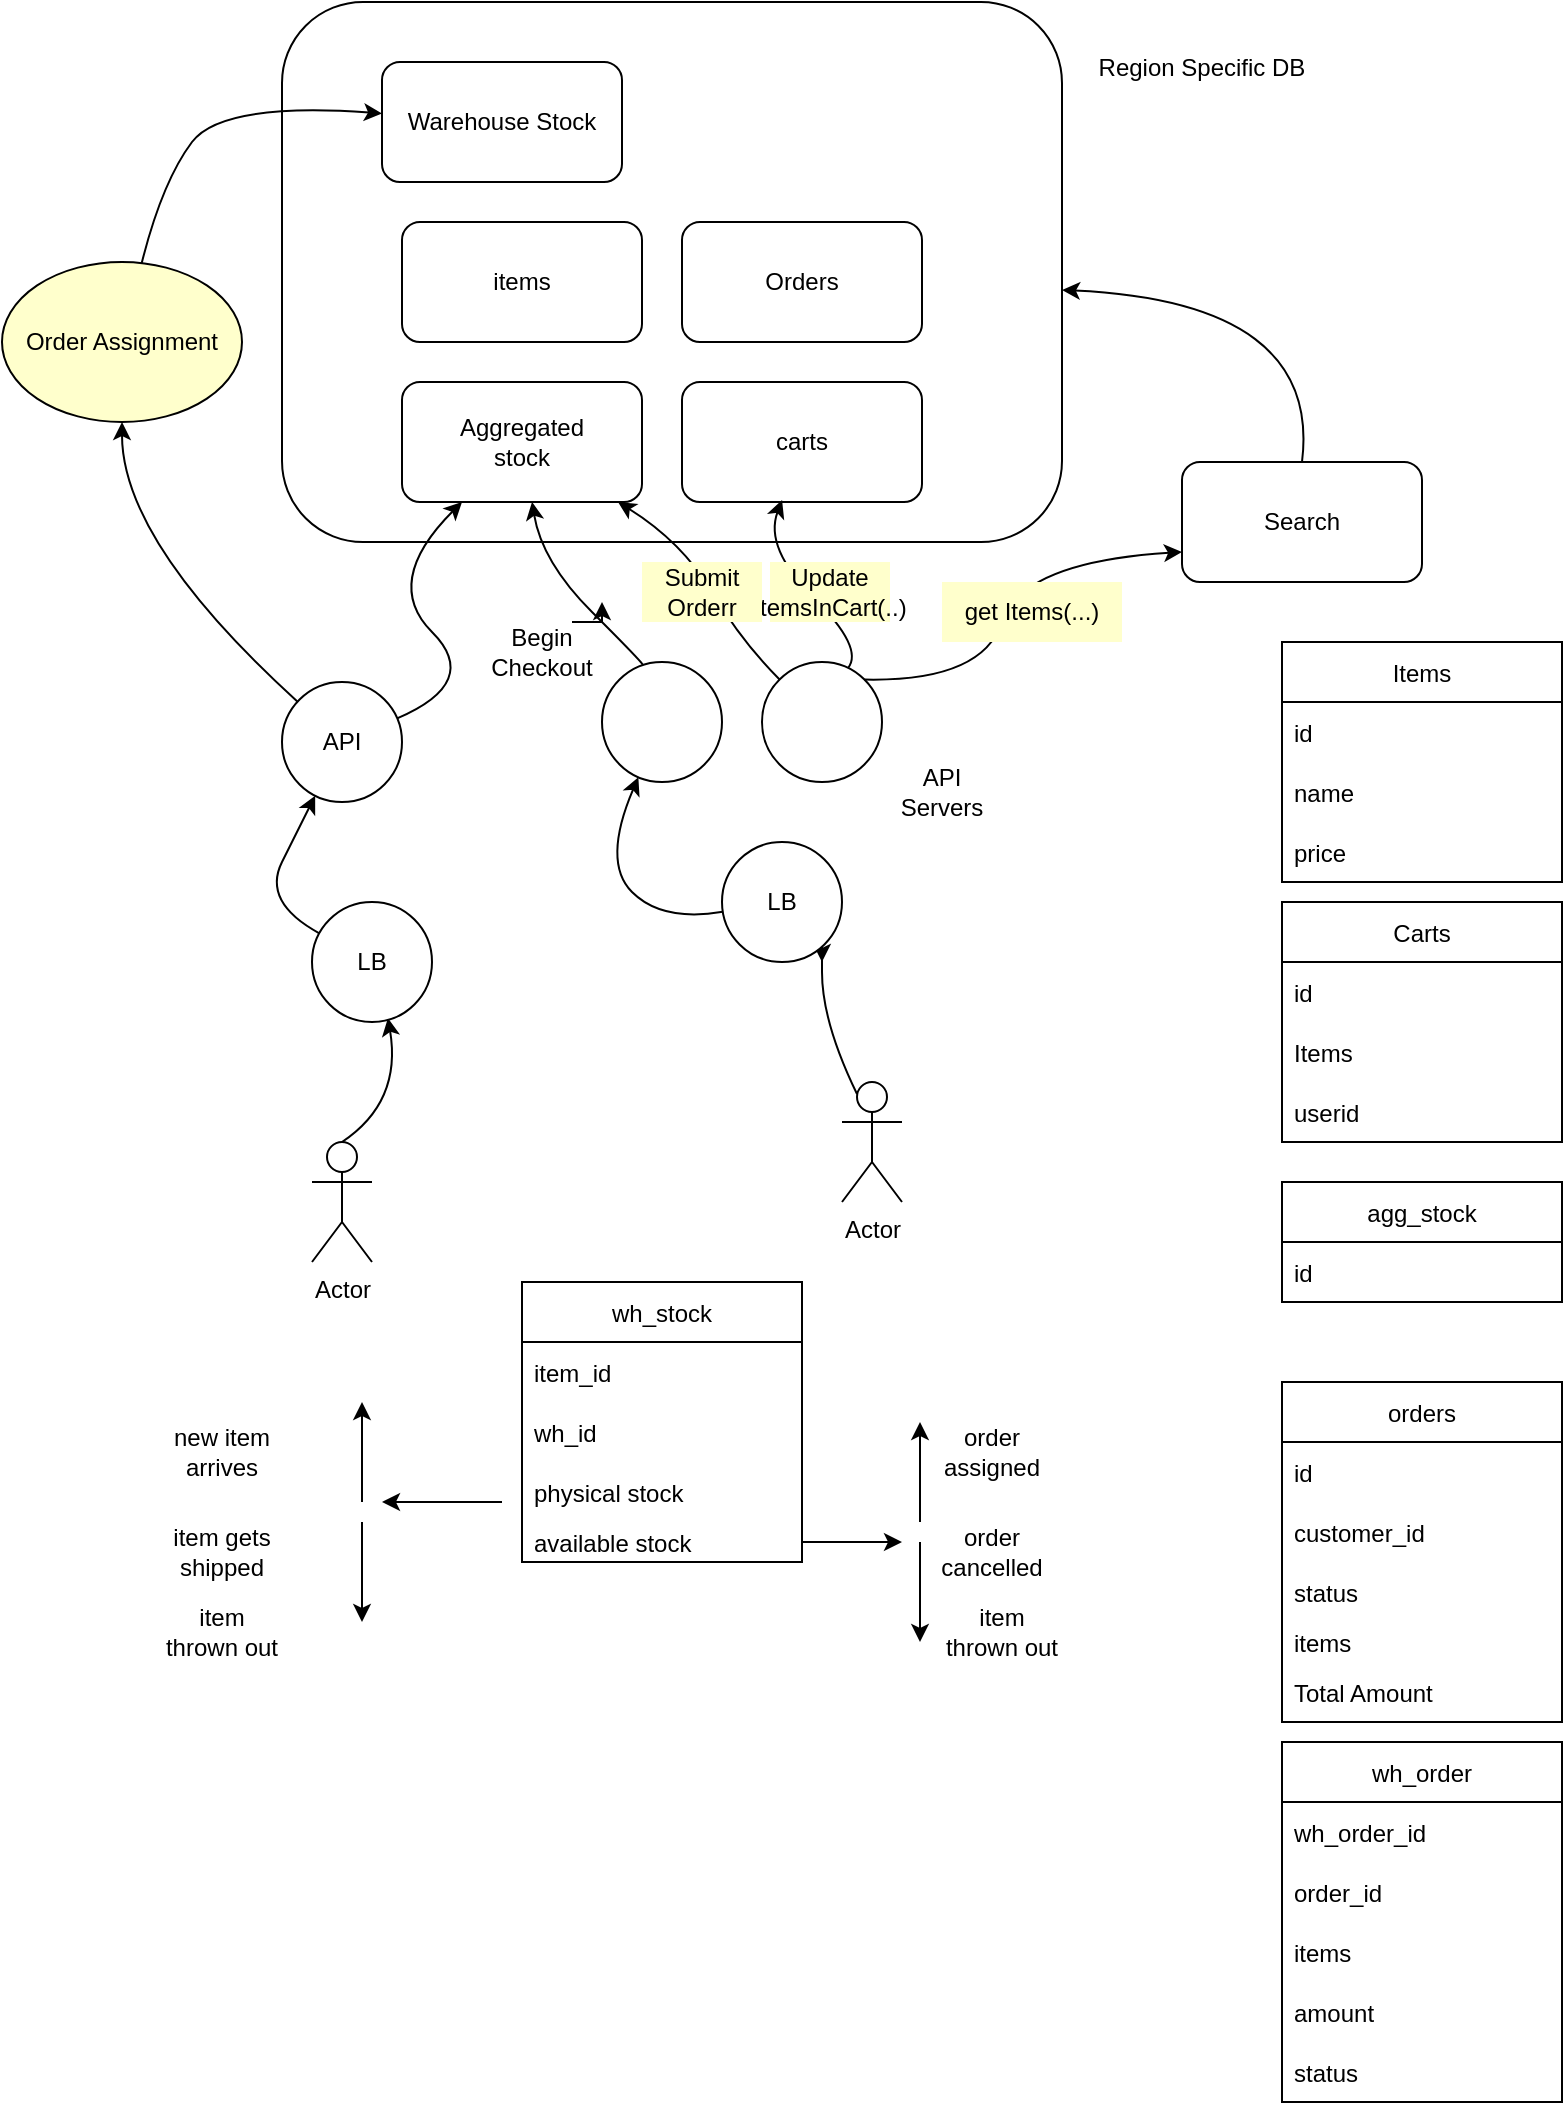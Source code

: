 <mxfile version="18.1.2" type="github">
  <diagram id="9cEIyE38TF0esDJiFROA" name="Page-1">
    <mxGraphModel dx="1186" dy="683" grid="1" gridSize="10" guides="1" tooltips="1" connect="1" arrows="1" fold="1" page="1" pageScale="1" pageWidth="827" pageHeight="1169" math="0" shadow="0">
      <root>
        <mxCell id="0" />
        <mxCell id="1" parent="0" />
        <mxCell id="h6g0KmjM4aSRn-muHkYu-7" value="" style="rounded=1;whiteSpace=wrap;html=1;" parent="1" vertex="1">
          <mxGeometry x="140" y="30" width="390" height="270" as="geometry" />
        </mxCell>
        <mxCell id="h6g0KmjM4aSRn-muHkYu-1" value="Aggregated&lt;br&gt;stock" style="rounded=1;whiteSpace=wrap;html=1;" parent="1" vertex="1">
          <mxGeometry x="200" y="220" width="120" height="60" as="geometry" />
        </mxCell>
        <mxCell id="h6g0KmjM4aSRn-muHkYu-2" value="items" style="rounded=1;whiteSpace=wrap;html=1;" parent="1" vertex="1">
          <mxGeometry x="200" y="140" width="120" height="60" as="geometry" />
        </mxCell>
        <mxCell id="h6g0KmjM4aSRn-muHkYu-3" value="Orders" style="rounded=1;whiteSpace=wrap;html=1;" parent="1" vertex="1">
          <mxGeometry x="340" y="140" width="120" height="60" as="geometry" />
        </mxCell>
        <mxCell id="h6g0KmjM4aSRn-muHkYu-6" value="carts" style="rounded=1;whiteSpace=wrap;html=1;" parent="1" vertex="1">
          <mxGeometry x="340" y="220" width="120" height="60" as="geometry" />
        </mxCell>
        <mxCell id="h6g0KmjM4aSRn-muHkYu-8" value="API" style="ellipse;whiteSpace=wrap;html=1;aspect=fixed;" parent="1" vertex="1">
          <mxGeometry x="140" y="370" width="60" height="60" as="geometry" />
        </mxCell>
        <mxCell id="h6g0KmjM4aSRn-muHkYu-9" value="" style="ellipse;whiteSpace=wrap;html=1;aspect=fixed;" parent="1" vertex="1">
          <mxGeometry x="300" y="360" width="60" height="60" as="geometry" />
        </mxCell>
        <mxCell id="h6g0KmjM4aSRn-muHkYu-10" value="" style="ellipse;whiteSpace=wrap;html=1;aspect=fixed;" parent="1" vertex="1">
          <mxGeometry x="380" y="360" width="60" height="60" as="geometry" />
        </mxCell>
        <mxCell id="h6g0KmjM4aSRn-muHkYu-11" value="API Servers" style="text;html=1;strokeColor=none;fillColor=none;align=center;verticalAlign=middle;whiteSpace=wrap;rounded=0;" parent="1" vertex="1">
          <mxGeometry x="440" y="410" width="60" height="30" as="geometry" />
        </mxCell>
        <mxCell id="h6g0KmjM4aSRn-muHkYu-12" value="Region Specific DB" style="text;html=1;strokeColor=none;fillColor=none;align=center;verticalAlign=middle;whiteSpace=wrap;rounded=0;" parent="1" vertex="1">
          <mxGeometry x="540" y="40" width="120" height="45" as="geometry" />
        </mxCell>
        <mxCell id="h6g0KmjM4aSRn-muHkYu-13" value="Actor" style="shape=umlActor;verticalLabelPosition=bottom;verticalAlign=top;html=1;outlineConnect=0;" parent="1" vertex="1">
          <mxGeometry x="155" y="600" width="30" height="60" as="geometry" />
        </mxCell>
        <mxCell id="h6g0KmjM4aSRn-muHkYu-14" value="Actor" style="shape=umlActor;verticalLabelPosition=bottom;verticalAlign=top;html=1;outlineConnect=0;" parent="1" vertex="1">
          <mxGeometry x="420" y="570" width="30" height="60" as="geometry" />
        </mxCell>
        <mxCell id="h6g0KmjM4aSRn-muHkYu-18" value="" style="curved=1;endArrow=classic;html=1;rounded=0;exitX=0.5;exitY=0;exitDx=0;exitDy=0;exitPerimeter=0;entryX=0.633;entryY=0.967;entryDx=0;entryDy=0;entryPerimeter=0;" parent="1" source="h6g0KmjM4aSRn-muHkYu-13" target="pi9UanEcUbsSSwm5Xok5-50" edge="1">
          <mxGeometry width="50" height="50" relative="1" as="geometry">
            <mxPoint x="390" y="360" as="sourcePoint" />
            <mxPoint x="440" y="310" as="targetPoint" />
            <Array as="points">
              <mxPoint x="200" y="580" />
            </Array>
          </mxGeometry>
        </mxCell>
        <mxCell id="pi9UanEcUbsSSwm5Xok5-1" value="" style="curved=1;endArrow=classic;html=1;rounded=0;exitX=1;exitY=0;exitDx=0;exitDy=0;entryX=0;entryY=0.75;entryDx=0;entryDy=0;startArrow=none;" edge="1" parent="1" source="h6g0KmjM4aSRn-muHkYu-10" target="pi9UanEcUbsSSwm5Xok5-2">
          <mxGeometry width="50" height="50" relative="1" as="geometry">
            <mxPoint x="570" y="350" as="sourcePoint" />
            <mxPoint x="620" y="300" as="targetPoint" />
            <Array as="points">
              <mxPoint x="490" y="370" />
              <mxPoint x="510" y="310" />
            </Array>
          </mxGeometry>
        </mxCell>
        <mxCell id="pi9UanEcUbsSSwm5Xok5-2" value="Search" style="rounded=1;whiteSpace=wrap;html=1;" vertex="1" parent="1">
          <mxGeometry x="590" y="260" width="120" height="60" as="geometry" />
        </mxCell>
        <mxCell id="pi9UanEcUbsSSwm5Xok5-3" value="" style="curved=1;endArrow=classic;html=1;rounded=0;exitX=0.5;exitY=0;exitDx=0;exitDy=0;" edge="1" parent="1" source="pi9UanEcUbsSSwm5Xok5-2" target="h6g0KmjM4aSRn-muHkYu-7">
          <mxGeometry width="50" height="50" relative="1" as="geometry">
            <mxPoint x="620" y="120" as="sourcePoint" />
            <mxPoint x="670" y="70" as="targetPoint" />
            <Array as="points">
              <mxPoint x="660" y="180" />
            </Array>
          </mxGeometry>
        </mxCell>
        <mxCell id="pi9UanEcUbsSSwm5Xok5-4" value="" style="curved=1;endArrow=classic;html=1;rounded=0;exitX=0.25;exitY=0.1;exitDx=0;exitDy=0;exitPerimeter=0;entryX=0.833;entryY=1;entryDx=0;entryDy=0;entryPerimeter=0;" edge="1" parent="1" source="h6g0KmjM4aSRn-muHkYu-14" target="pi9UanEcUbsSSwm5Xok5-20">
          <mxGeometry width="50" height="50" relative="1" as="geometry">
            <mxPoint x="265" y="520" as="sourcePoint" />
            <mxPoint x="390" y="470" as="targetPoint" />
            <Array as="points">
              <mxPoint x="410" y="540" />
              <mxPoint x="410" y="490" />
            </Array>
          </mxGeometry>
        </mxCell>
        <mxCell id="pi9UanEcUbsSSwm5Xok5-6" value="Items" style="swimlane;fontStyle=0;childLayout=stackLayout;horizontal=1;startSize=30;horizontalStack=0;resizeParent=1;resizeParentMax=0;resizeLast=0;collapsible=1;marginBottom=0;" vertex="1" parent="1">
          <mxGeometry x="640" y="350" width="140" height="120" as="geometry" />
        </mxCell>
        <mxCell id="pi9UanEcUbsSSwm5Xok5-7" value="id" style="text;strokeColor=none;fillColor=none;align=left;verticalAlign=middle;spacingLeft=4;spacingRight=4;overflow=hidden;points=[[0,0.5],[1,0.5]];portConstraint=eastwest;rotatable=0;" vertex="1" parent="pi9UanEcUbsSSwm5Xok5-6">
          <mxGeometry y="30" width="140" height="30" as="geometry" />
        </mxCell>
        <mxCell id="pi9UanEcUbsSSwm5Xok5-8" value="name" style="text;strokeColor=none;fillColor=none;align=left;verticalAlign=middle;spacingLeft=4;spacingRight=4;overflow=hidden;points=[[0,0.5],[1,0.5]];portConstraint=eastwest;rotatable=0;" vertex="1" parent="pi9UanEcUbsSSwm5Xok5-6">
          <mxGeometry y="60" width="140" height="30" as="geometry" />
        </mxCell>
        <mxCell id="pi9UanEcUbsSSwm5Xok5-9" value="price" style="text;strokeColor=none;fillColor=none;align=left;verticalAlign=middle;spacingLeft=4;spacingRight=4;overflow=hidden;points=[[0,0.5],[1,0.5]];portConstraint=eastwest;rotatable=0;" vertex="1" parent="pi9UanEcUbsSSwm5Xok5-6">
          <mxGeometry y="90" width="140" height="30" as="geometry" />
        </mxCell>
        <mxCell id="pi9UanEcUbsSSwm5Xok5-10" value="" style="curved=1;endArrow=classic;html=1;rounded=0;exitX=0;exitY=0;exitDx=0;exitDy=0;" edge="1" parent="1" source="h6g0KmjM4aSRn-muHkYu-10" target="h6g0KmjM4aSRn-muHkYu-1">
          <mxGeometry width="50" height="50" relative="1" as="geometry">
            <mxPoint x="350" y="350" as="sourcePoint" />
            <mxPoint x="400" y="300" as="targetPoint" />
            <Array as="points">
              <mxPoint x="370" y="350" />
              <mxPoint x="340" y="300" />
            </Array>
          </mxGeometry>
        </mxCell>
        <mxCell id="pi9UanEcUbsSSwm5Xok5-11" value="" style="curved=1;endArrow=classic;html=1;rounded=0;" edge="1" parent="1" source="h6g0KmjM4aSRn-muHkYu-8" target="h6g0KmjM4aSRn-muHkYu-1">
          <mxGeometry width="50" height="50" relative="1" as="geometry">
            <mxPoint x="190" y="370" as="sourcePoint" />
            <mxPoint x="240" y="320" as="targetPoint" />
            <Array as="points">
              <mxPoint x="240" y="370" />
              <mxPoint x="190" y="320" />
            </Array>
          </mxGeometry>
        </mxCell>
        <mxCell id="pi9UanEcUbsSSwm5Xok5-12" value="Carts" style="swimlane;fontStyle=0;childLayout=stackLayout;horizontal=1;startSize=30;horizontalStack=0;resizeParent=1;resizeParentMax=0;resizeLast=0;collapsible=1;marginBottom=0;" vertex="1" parent="1">
          <mxGeometry x="640" y="480" width="140" height="120" as="geometry" />
        </mxCell>
        <mxCell id="pi9UanEcUbsSSwm5Xok5-13" value="id" style="text;strokeColor=none;fillColor=none;align=left;verticalAlign=middle;spacingLeft=4;spacingRight=4;overflow=hidden;points=[[0,0.5],[1,0.5]];portConstraint=eastwest;rotatable=0;" vertex="1" parent="pi9UanEcUbsSSwm5Xok5-12">
          <mxGeometry y="30" width="140" height="30" as="geometry" />
        </mxCell>
        <mxCell id="pi9UanEcUbsSSwm5Xok5-14" value="Items" style="text;strokeColor=none;fillColor=none;align=left;verticalAlign=middle;spacingLeft=4;spacingRight=4;overflow=hidden;points=[[0,0.5],[1,0.5]];portConstraint=eastwest;rotatable=0;" vertex="1" parent="pi9UanEcUbsSSwm5Xok5-12">
          <mxGeometry y="60" width="140" height="30" as="geometry" />
        </mxCell>
        <mxCell id="pi9UanEcUbsSSwm5Xok5-15" value="userid" style="text;strokeColor=none;fillColor=none;align=left;verticalAlign=middle;spacingLeft=4;spacingRight=4;overflow=hidden;points=[[0,0.5],[1,0.5]];portConstraint=eastwest;rotatable=0;" vertex="1" parent="pi9UanEcUbsSSwm5Xok5-12">
          <mxGeometry y="90" width="140" height="30" as="geometry" />
        </mxCell>
        <mxCell id="pi9UanEcUbsSSwm5Xok5-16" value="" style="curved=1;endArrow=classic;html=1;rounded=0;entryX=0.417;entryY=0.983;entryDx=0;entryDy=0;entryPerimeter=0;exitX=0.717;exitY=0.05;exitDx=0;exitDy=0;exitPerimeter=0;" edge="1" parent="1" source="h6g0KmjM4aSRn-muHkYu-10" target="h6g0KmjM4aSRn-muHkYu-6">
          <mxGeometry width="50" height="50" relative="1" as="geometry">
            <mxPoint x="433.724" y="363.896" as="sourcePoint" />
            <mxPoint x="345" y="283" as="targetPoint" />
            <Array as="points">
              <mxPoint x="431" y="353" />
              <mxPoint x="381" y="303" />
            </Array>
          </mxGeometry>
        </mxCell>
        <mxCell id="pi9UanEcUbsSSwm5Xok5-17" value="Update ItemsInCart(..)" style="text;html=1;strokeColor=none;fillColor=#FFFFCC;align=center;verticalAlign=middle;whiteSpace=wrap;rounded=0;" vertex="1" parent="1">
          <mxGeometry x="384" y="310" width="60" height="30" as="geometry" />
        </mxCell>
        <mxCell id="pi9UanEcUbsSSwm5Xok5-20" value="LB" style="ellipse;whiteSpace=wrap;html=1;aspect=fixed;" vertex="1" parent="1">
          <mxGeometry x="360" y="450" width="60" height="60" as="geometry" />
        </mxCell>
        <mxCell id="pi9UanEcUbsSSwm5Xok5-21" value="" style="curved=1;endArrow=classic;html=1;rounded=0;" edge="1" parent="1" source="pi9UanEcUbsSSwm5Xok5-20" target="h6g0KmjM4aSRn-muHkYu-9">
          <mxGeometry width="50" height="50" relative="1" as="geometry">
            <mxPoint x="280" y="490" as="sourcePoint" />
            <mxPoint x="330" y="440" as="targetPoint" />
            <Array as="points">
              <mxPoint x="330" y="490" />
              <mxPoint x="300" y="460" />
            </Array>
          </mxGeometry>
        </mxCell>
        <mxCell id="pi9UanEcUbsSSwm5Xok5-22" value="" style="curved=1;endArrow=classic;html=1;rounded=0;" edge="1" parent="1" source="h6g0KmjM4aSRn-muHkYu-9" target="h6g0KmjM4aSRn-muHkYu-1">
          <mxGeometry width="50" height="50" relative="1" as="geometry">
            <mxPoint x="270" y="360" as="sourcePoint" />
            <mxPoint x="320" y="310" as="targetPoint" />
            <Array as="points">
              <mxPoint x="320" y="360" />
              <mxPoint x="270" y="310" />
            </Array>
          </mxGeometry>
        </mxCell>
        <mxCell id="pi9UanEcUbsSSwm5Xok5-28" style="edgeStyle=orthogonalEdgeStyle;rounded=0;orthogonalLoop=1;jettySize=auto;html=1;exitX=0.75;exitY=0;exitDx=0;exitDy=0;" edge="1" parent="1" source="pi9UanEcUbsSSwm5Xok5-23">
          <mxGeometry relative="1" as="geometry">
            <mxPoint x="300" y="330" as="targetPoint" />
          </mxGeometry>
        </mxCell>
        <mxCell id="pi9UanEcUbsSSwm5Xok5-23" value="Begin&lt;br&gt;Checkout" style="text;html=1;strokeColor=none;fillColor=none;align=center;verticalAlign=middle;whiteSpace=wrap;rounded=0;" vertex="1" parent="1">
          <mxGeometry x="240" y="340" width="60" height="30" as="geometry" />
        </mxCell>
        <mxCell id="pi9UanEcUbsSSwm5Xok5-24" value="agg_stock" style="swimlane;fontStyle=0;childLayout=stackLayout;horizontal=1;startSize=30;horizontalStack=0;resizeParent=1;resizeParentMax=0;resizeLast=0;collapsible=1;marginBottom=0;" vertex="1" parent="1">
          <mxGeometry x="640" y="620" width="140" height="60" as="geometry" />
        </mxCell>
        <mxCell id="pi9UanEcUbsSSwm5Xok5-25" value="id" style="text;strokeColor=none;fillColor=none;align=left;verticalAlign=middle;spacingLeft=4;spacingRight=4;overflow=hidden;points=[[0,0.5],[1,0.5]];portConstraint=eastwest;rotatable=0;" vertex="1" parent="pi9UanEcUbsSSwm5Xok5-24">
          <mxGeometry y="30" width="140" height="30" as="geometry" />
        </mxCell>
        <mxCell id="pi9UanEcUbsSSwm5Xok5-33" value="Submit&lt;br&gt;Orderr" style="text;html=1;strokeColor=none;fillColor=#FFFFCC;align=center;verticalAlign=middle;whiteSpace=wrap;rounded=0;" vertex="1" parent="1">
          <mxGeometry x="320" y="310" width="60" height="30" as="geometry" />
        </mxCell>
        <mxCell id="pi9UanEcUbsSSwm5Xok5-18" value="get Items(...)" style="text;html=1;strokeColor=none;fillColor=#FFFFCC;align=center;verticalAlign=middle;whiteSpace=wrap;rounded=0;" vertex="1" parent="1">
          <mxGeometry x="470" y="320" width="90" height="30" as="geometry" />
        </mxCell>
        <mxCell id="pi9UanEcUbsSSwm5Xok5-37" value="orders" style="swimlane;fontStyle=0;childLayout=stackLayout;horizontal=1;startSize=30;horizontalStack=0;resizeParent=1;resizeParentMax=0;resizeLast=0;collapsible=1;marginBottom=0;" vertex="1" parent="1">
          <mxGeometry x="640" y="720" width="140" height="170" as="geometry" />
        </mxCell>
        <mxCell id="pi9UanEcUbsSSwm5Xok5-38" value="id" style="text;strokeColor=none;fillColor=none;align=left;verticalAlign=middle;spacingLeft=4;spacingRight=4;overflow=hidden;points=[[0,0.5],[1,0.5]];portConstraint=eastwest;rotatable=0;" vertex="1" parent="pi9UanEcUbsSSwm5Xok5-37">
          <mxGeometry y="30" width="140" height="30" as="geometry" />
        </mxCell>
        <mxCell id="pi9UanEcUbsSSwm5Xok5-42" value="customer_id" style="text;strokeColor=none;fillColor=none;align=left;verticalAlign=middle;spacingLeft=4;spacingRight=4;overflow=hidden;points=[[0,0.5],[1,0.5]];portConstraint=eastwest;rotatable=0;" vertex="1" parent="pi9UanEcUbsSSwm5Xok5-37">
          <mxGeometry y="60" width="140" height="30" as="geometry" />
        </mxCell>
        <mxCell id="pi9UanEcUbsSSwm5Xok5-41" value="status" style="text;strokeColor=none;fillColor=none;align=left;verticalAlign=middle;spacingLeft=4;spacingRight=4;overflow=hidden;points=[[0,0.5],[1,0.5]];portConstraint=eastwest;rotatable=0;" vertex="1" parent="pi9UanEcUbsSSwm5Xok5-37">
          <mxGeometry y="90" width="140" height="30" as="geometry" />
        </mxCell>
        <mxCell id="pi9UanEcUbsSSwm5Xok5-39" value="items" style="text;strokeColor=none;fillColor=none;align=left;verticalAlign=middle;spacingLeft=4;spacingRight=4;overflow=hidden;points=[[0,0.5],[1,0.5]];portConstraint=eastwest;rotatable=0;" vertex="1" parent="pi9UanEcUbsSSwm5Xok5-37">
          <mxGeometry y="120" width="140" height="20" as="geometry" />
        </mxCell>
        <mxCell id="pi9UanEcUbsSSwm5Xok5-40" value="Total Amount" style="text;strokeColor=none;fillColor=none;align=left;verticalAlign=middle;spacingLeft=4;spacingRight=4;overflow=hidden;points=[[0,0.5],[1,0.5]];portConstraint=eastwest;rotatable=0;" vertex="1" parent="pi9UanEcUbsSSwm5Xok5-37">
          <mxGeometry y="140" width="140" height="30" as="geometry" />
        </mxCell>
        <mxCell id="pi9UanEcUbsSSwm5Xok5-43" value="Order Assignment" style="ellipse;whiteSpace=wrap;html=1;fillColor=#FFFFCC;" vertex="1" parent="1">
          <mxGeometry y="160" width="120" height="80" as="geometry" />
        </mxCell>
        <mxCell id="pi9UanEcUbsSSwm5Xok5-45" value="Warehouse Stock" style="rounded=1;whiteSpace=wrap;html=1;" vertex="1" parent="1">
          <mxGeometry x="190" y="60" width="120" height="60" as="geometry" />
        </mxCell>
        <mxCell id="pi9UanEcUbsSSwm5Xok5-46" value="" style="curved=1;endArrow=classic;html=1;rounded=0;" edge="1" parent="1" source="h6g0KmjM4aSRn-muHkYu-8" target="pi9UanEcUbsSSwm5Xok5-43">
          <mxGeometry width="50" height="50" relative="1" as="geometry">
            <mxPoint x="50" y="320" as="sourcePoint" />
            <mxPoint x="100" y="270" as="targetPoint" />
            <Array as="points">
              <mxPoint x="60" y="300" />
            </Array>
          </mxGeometry>
        </mxCell>
        <mxCell id="pi9UanEcUbsSSwm5Xok5-47" value="" style="curved=1;endArrow=classic;html=1;rounded=0;" edge="1" parent="1" source="pi9UanEcUbsSSwm5Xok5-43" target="pi9UanEcUbsSSwm5Xok5-45">
          <mxGeometry width="50" height="50" relative="1" as="geometry">
            <mxPoint x="40" y="120" as="sourcePoint" />
            <mxPoint x="90" y="70" as="targetPoint" />
            <Array as="points">
              <mxPoint x="80" y="120" />
              <mxPoint x="110" y="80" />
            </Array>
          </mxGeometry>
        </mxCell>
        <mxCell id="pi9UanEcUbsSSwm5Xok5-50" value="LB" style="ellipse;whiteSpace=wrap;html=1;aspect=fixed;" vertex="1" parent="1">
          <mxGeometry x="155" y="480" width="60" height="60" as="geometry" />
        </mxCell>
        <mxCell id="pi9UanEcUbsSSwm5Xok5-52" value="" style="curved=1;endArrow=classic;html=1;rounded=0;" edge="1" parent="1" source="pi9UanEcUbsSSwm5Xok5-50" target="h6g0KmjM4aSRn-muHkYu-8">
          <mxGeometry width="50" height="50" relative="1" as="geometry">
            <mxPoint x="30" y="500" as="sourcePoint" />
            <mxPoint x="80" y="450" as="targetPoint" />
            <Array as="points">
              <mxPoint x="130" y="480" />
              <mxPoint x="150" y="440" />
            </Array>
          </mxGeometry>
        </mxCell>
        <mxCell id="pi9UanEcUbsSSwm5Xok5-53" value="wh_stock" style="swimlane;fontStyle=0;childLayout=stackLayout;horizontal=1;startSize=30;horizontalStack=0;resizeParent=1;resizeParentMax=0;resizeLast=0;collapsible=1;marginBottom=0;" vertex="1" parent="1">
          <mxGeometry x="260" y="670" width="140" height="140" as="geometry" />
        </mxCell>
        <mxCell id="pi9UanEcUbsSSwm5Xok5-54" value="item_id" style="text;strokeColor=none;fillColor=none;align=left;verticalAlign=middle;spacingLeft=4;spacingRight=4;overflow=hidden;points=[[0,0.5],[1,0.5]];portConstraint=eastwest;rotatable=0;" vertex="1" parent="pi9UanEcUbsSSwm5Xok5-53">
          <mxGeometry y="30" width="140" height="30" as="geometry" />
        </mxCell>
        <mxCell id="pi9UanEcUbsSSwm5Xok5-59" value="wh_id" style="text;strokeColor=none;fillColor=none;align=left;verticalAlign=middle;spacingLeft=4;spacingRight=4;overflow=hidden;points=[[0,0.5],[1,0.5]];portConstraint=eastwest;rotatable=0;" vertex="1" parent="pi9UanEcUbsSSwm5Xok5-53">
          <mxGeometry y="60" width="140" height="30" as="geometry" />
        </mxCell>
        <mxCell id="pi9UanEcUbsSSwm5Xok5-56" value="physical stock" style="text;strokeColor=none;fillColor=none;align=left;verticalAlign=middle;spacingLeft=4;spacingRight=4;overflow=hidden;points=[[0,0.5],[1,0.5]];portConstraint=eastwest;rotatable=0;" vertex="1" parent="pi9UanEcUbsSSwm5Xok5-53">
          <mxGeometry y="90" width="140" height="30" as="geometry" />
        </mxCell>
        <mxCell id="pi9UanEcUbsSSwm5Xok5-57" value="available stock" style="text;strokeColor=none;fillColor=none;align=left;verticalAlign=middle;spacingLeft=4;spacingRight=4;overflow=hidden;points=[[0,0.5],[1,0.5]];portConstraint=eastwest;rotatable=0;" vertex="1" parent="pi9UanEcUbsSSwm5Xok5-53">
          <mxGeometry y="120" width="140" height="20" as="geometry" />
        </mxCell>
        <mxCell id="pi9UanEcUbsSSwm5Xok5-60" value="" style="endArrow=classic;html=1;rounded=0;" edge="1" parent="1">
          <mxGeometry width="50" height="50" relative="1" as="geometry">
            <mxPoint x="250" y="780" as="sourcePoint" />
            <mxPoint x="190" y="780" as="targetPoint" />
          </mxGeometry>
        </mxCell>
        <mxCell id="pi9UanEcUbsSSwm5Xok5-62" value="" style="endArrow=classic;html=1;rounded=0;" edge="1" parent="1">
          <mxGeometry width="50" height="50" relative="1" as="geometry">
            <mxPoint x="180" y="780" as="sourcePoint" />
            <mxPoint x="180" y="730" as="targetPoint" />
          </mxGeometry>
        </mxCell>
        <mxCell id="pi9UanEcUbsSSwm5Xok5-63" value="" style="endArrow=classic;html=1;rounded=0;" edge="1" parent="1">
          <mxGeometry width="50" height="50" relative="1" as="geometry">
            <mxPoint x="180" y="790" as="sourcePoint" />
            <mxPoint x="180" y="840" as="targetPoint" />
          </mxGeometry>
        </mxCell>
        <mxCell id="pi9UanEcUbsSSwm5Xok5-64" value="new item arrives" style="text;html=1;strokeColor=none;fillColor=none;align=center;verticalAlign=middle;whiteSpace=wrap;rounded=0;" vertex="1" parent="1">
          <mxGeometry x="80" y="740" width="60" height="30" as="geometry" />
        </mxCell>
        <mxCell id="pi9UanEcUbsSSwm5Xok5-65" value="item gets shipped" style="text;html=1;strokeColor=none;fillColor=none;align=center;verticalAlign=middle;whiteSpace=wrap;rounded=0;" vertex="1" parent="1">
          <mxGeometry x="80" y="790" width="60" height="30" as="geometry" />
        </mxCell>
        <mxCell id="pi9UanEcUbsSSwm5Xok5-66" value="" style="endArrow=classic;html=1;rounded=0;" edge="1" parent="1" source="pi9UanEcUbsSSwm5Xok5-57">
          <mxGeometry width="50" height="50" relative="1" as="geometry">
            <mxPoint x="430" y="810" as="sourcePoint" />
            <mxPoint x="450" y="800" as="targetPoint" />
          </mxGeometry>
        </mxCell>
        <mxCell id="pi9UanEcUbsSSwm5Xok5-67" value="" style="endArrow=classic;html=1;rounded=0;" edge="1" parent="1">
          <mxGeometry width="50" height="50" relative="1" as="geometry">
            <mxPoint x="459" y="790" as="sourcePoint" />
            <mxPoint x="459" y="740" as="targetPoint" />
          </mxGeometry>
        </mxCell>
        <mxCell id="pi9UanEcUbsSSwm5Xok5-68" value="" style="endArrow=classic;html=1;rounded=0;" edge="1" parent="1">
          <mxGeometry width="50" height="50" relative="1" as="geometry">
            <mxPoint x="459" y="800" as="sourcePoint" />
            <mxPoint x="459" y="850" as="targetPoint" />
          </mxGeometry>
        </mxCell>
        <mxCell id="pi9UanEcUbsSSwm5Xok5-69" value="order assigned" style="text;html=1;strokeColor=none;fillColor=none;align=center;verticalAlign=middle;whiteSpace=wrap;rounded=0;" vertex="1" parent="1">
          <mxGeometry x="464.5" y="740" width="60" height="30" as="geometry" />
        </mxCell>
        <mxCell id="pi9UanEcUbsSSwm5Xok5-70" value="order cancelled" style="text;html=1;strokeColor=none;fillColor=none;align=center;verticalAlign=middle;whiteSpace=wrap;rounded=0;" vertex="1" parent="1">
          <mxGeometry x="464.5" y="790" width="60" height="30" as="geometry" />
        </mxCell>
        <mxCell id="pi9UanEcUbsSSwm5Xok5-71" value="item thrown out" style="text;html=1;strokeColor=none;fillColor=none;align=center;verticalAlign=middle;whiteSpace=wrap;rounded=0;" vertex="1" parent="1">
          <mxGeometry x="470" y="830" width="60" height="30" as="geometry" />
        </mxCell>
        <mxCell id="pi9UanEcUbsSSwm5Xok5-73" value="item thrown out" style="text;html=1;strokeColor=none;fillColor=none;align=center;verticalAlign=middle;whiteSpace=wrap;rounded=0;" vertex="1" parent="1">
          <mxGeometry x="80" y="830" width="60" height="30" as="geometry" />
        </mxCell>
        <mxCell id="pi9UanEcUbsSSwm5Xok5-74" value="wh_order" style="swimlane;fontStyle=0;childLayout=stackLayout;horizontal=1;startSize=30;horizontalStack=0;resizeParent=1;resizeParentMax=0;resizeLast=0;collapsible=1;marginBottom=0;" vertex="1" parent="1">
          <mxGeometry x="640" y="900" width="140" height="180" as="geometry" />
        </mxCell>
        <mxCell id="pi9UanEcUbsSSwm5Xok5-75" value="wh_order_id" style="text;strokeColor=none;fillColor=none;align=left;verticalAlign=middle;spacingLeft=4;spacingRight=4;overflow=hidden;points=[[0,0.5],[1,0.5]];portConstraint=eastwest;rotatable=0;" vertex="1" parent="pi9UanEcUbsSSwm5Xok5-74">
          <mxGeometry y="30" width="140" height="30" as="geometry" />
        </mxCell>
        <mxCell id="pi9UanEcUbsSSwm5Xok5-76" value="order_id" style="text;strokeColor=none;fillColor=none;align=left;verticalAlign=middle;spacingLeft=4;spacingRight=4;overflow=hidden;points=[[0,0.5],[1,0.5]];portConstraint=eastwest;rotatable=0;" vertex="1" parent="pi9UanEcUbsSSwm5Xok5-74">
          <mxGeometry y="60" width="140" height="30" as="geometry" />
        </mxCell>
        <mxCell id="pi9UanEcUbsSSwm5Xok5-81" value="items" style="text;strokeColor=none;fillColor=none;align=left;verticalAlign=middle;spacingLeft=4;spacingRight=4;overflow=hidden;points=[[0,0.5],[1,0.5]];portConstraint=eastwest;rotatable=0;" vertex="1" parent="pi9UanEcUbsSSwm5Xok5-74">
          <mxGeometry y="90" width="140" height="30" as="geometry" />
        </mxCell>
        <mxCell id="pi9UanEcUbsSSwm5Xok5-82" value="amount" style="text;strokeColor=none;fillColor=none;align=left;verticalAlign=middle;spacingLeft=4;spacingRight=4;overflow=hidden;points=[[0,0.5],[1,0.5]];portConstraint=eastwest;rotatable=0;" vertex="1" parent="pi9UanEcUbsSSwm5Xok5-74">
          <mxGeometry y="120" width="140" height="30" as="geometry" />
        </mxCell>
        <mxCell id="pi9UanEcUbsSSwm5Xok5-77" value="status" style="text;strokeColor=none;fillColor=none;align=left;verticalAlign=middle;spacingLeft=4;spacingRight=4;overflow=hidden;points=[[0,0.5],[1,0.5]];portConstraint=eastwest;rotatable=0;" vertex="1" parent="pi9UanEcUbsSSwm5Xok5-74">
          <mxGeometry y="150" width="140" height="30" as="geometry" />
        </mxCell>
      </root>
    </mxGraphModel>
  </diagram>
</mxfile>
